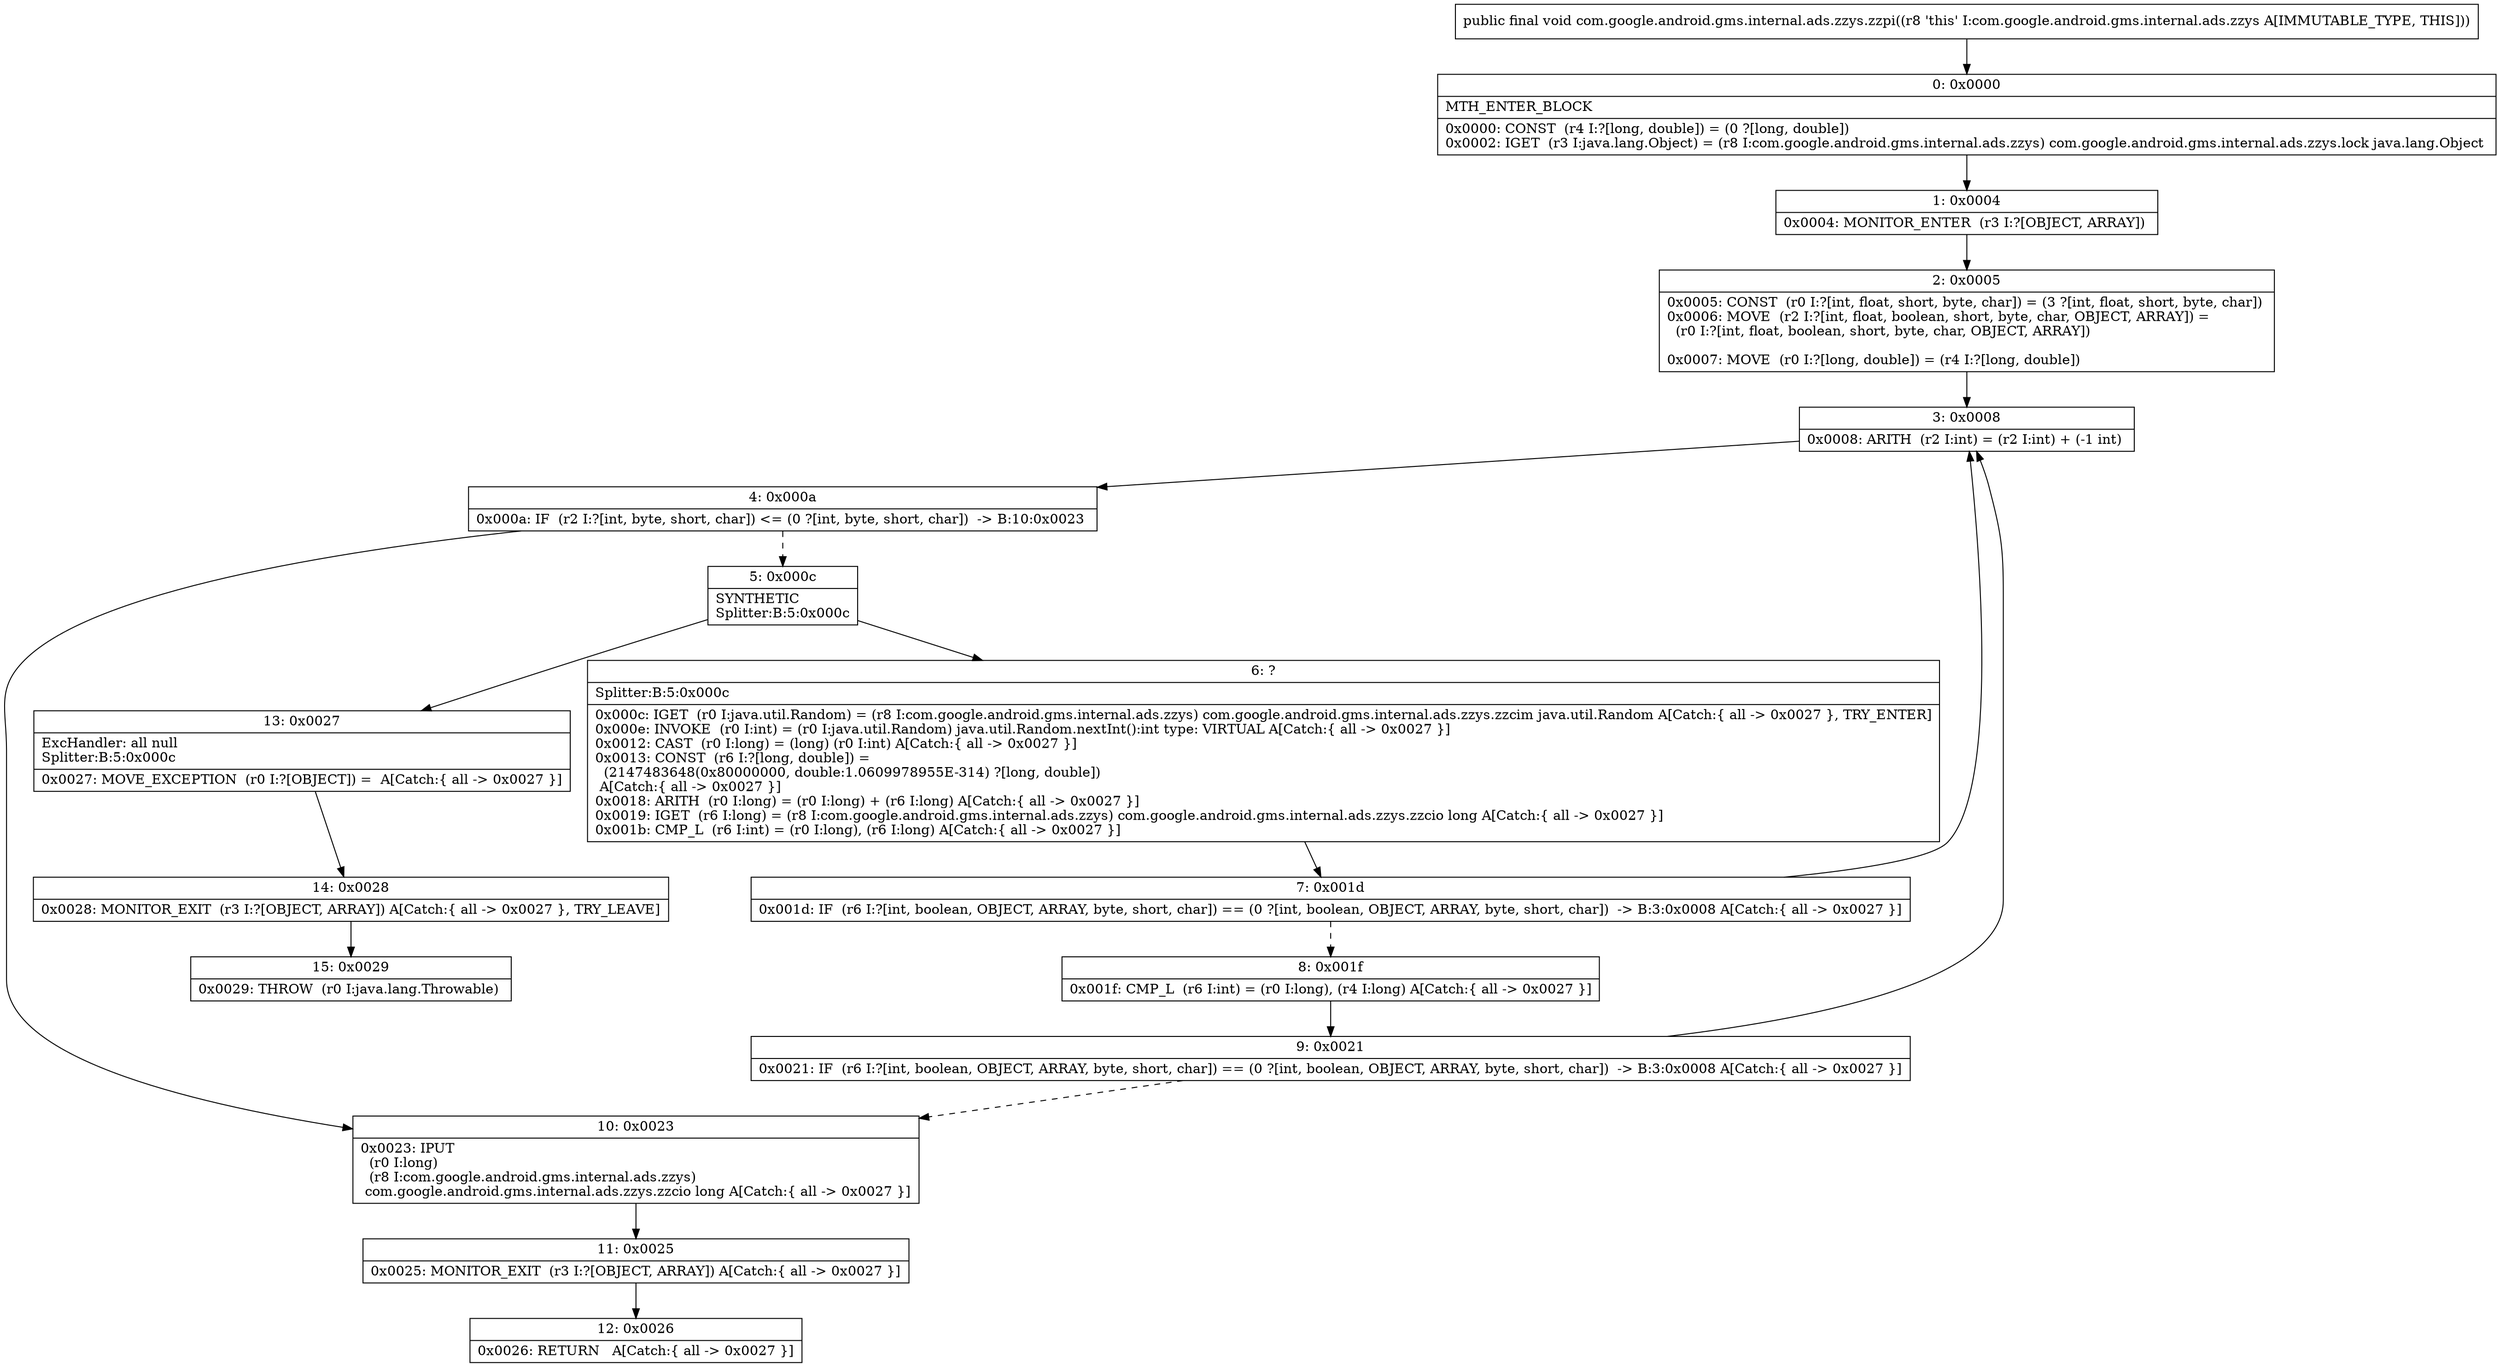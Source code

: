 digraph "CFG forcom.google.android.gms.internal.ads.zzys.zzpi()V" {
Node_0 [shape=record,label="{0\:\ 0x0000|MTH_ENTER_BLOCK\l|0x0000: CONST  (r4 I:?[long, double]) = (0 ?[long, double]) \l0x0002: IGET  (r3 I:java.lang.Object) = (r8 I:com.google.android.gms.internal.ads.zzys) com.google.android.gms.internal.ads.zzys.lock java.lang.Object \l}"];
Node_1 [shape=record,label="{1\:\ 0x0004|0x0004: MONITOR_ENTER  (r3 I:?[OBJECT, ARRAY]) \l}"];
Node_2 [shape=record,label="{2\:\ 0x0005|0x0005: CONST  (r0 I:?[int, float, short, byte, char]) = (3 ?[int, float, short, byte, char]) \l0x0006: MOVE  (r2 I:?[int, float, boolean, short, byte, char, OBJECT, ARRAY]) = \l  (r0 I:?[int, float, boolean, short, byte, char, OBJECT, ARRAY])\l \l0x0007: MOVE  (r0 I:?[long, double]) = (r4 I:?[long, double]) \l}"];
Node_3 [shape=record,label="{3\:\ 0x0008|0x0008: ARITH  (r2 I:int) = (r2 I:int) + (\-1 int) \l}"];
Node_4 [shape=record,label="{4\:\ 0x000a|0x000a: IF  (r2 I:?[int, byte, short, char]) \<= (0 ?[int, byte, short, char])  \-\> B:10:0x0023 \l}"];
Node_5 [shape=record,label="{5\:\ 0x000c|SYNTHETIC\lSplitter:B:5:0x000c\l}"];
Node_6 [shape=record,label="{6\:\ ?|Splitter:B:5:0x000c\l|0x000c: IGET  (r0 I:java.util.Random) = (r8 I:com.google.android.gms.internal.ads.zzys) com.google.android.gms.internal.ads.zzys.zzcim java.util.Random A[Catch:\{ all \-\> 0x0027 \}, TRY_ENTER]\l0x000e: INVOKE  (r0 I:int) = (r0 I:java.util.Random) java.util.Random.nextInt():int type: VIRTUAL A[Catch:\{ all \-\> 0x0027 \}]\l0x0012: CAST  (r0 I:long) = (long) (r0 I:int) A[Catch:\{ all \-\> 0x0027 \}]\l0x0013: CONST  (r6 I:?[long, double]) = \l  (2147483648(0x80000000, double:1.0609978955E\-314) ?[long, double])\l A[Catch:\{ all \-\> 0x0027 \}]\l0x0018: ARITH  (r0 I:long) = (r0 I:long) + (r6 I:long) A[Catch:\{ all \-\> 0x0027 \}]\l0x0019: IGET  (r6 I:long) = (r8 I:com.google.android.gms.internal.ads.zzys) com.google.android.gms.internal.ads.zzys.zzcio long A[Catch:\{ all \-\> 0x0027 \}]\l0x001b: CMP_L  (r6 I:int) = (r0 I:long), (r6 I:long) A[Catch:\{ all \-\> 0x0027 \}]\l}"];
Node_7 [shape=record,label="{7\:\ 0x001d|0x001d: IF  (r6 I:?[int, boolean, OBJECT, ARRAY, byte, short, char]) == (0 ?[int, boolean, OBJECT, ARRAY, byte, short, char])  \-\> B:3:0x0008 A[Catch:\{ all \-\> 0x0027 \}]\l}"];
Node_8 [shape=record,label="{8\:\ 0x001f|0x001f: CMP_L  (r6 I:int) = (r0 I:long), (r4 I:long) A[Catch:\{ all \-\> 0x0027 \}]\l}"];
Node_9 [shape=record,label="{9\:\ 0x0021|0x0021: IF  (r6 I:?[int, boolean, OBJECT, ARRAY, byte, short, char]) == (0 ?[int, boolean, OBJECT, ARRAY, byte, short, char])  \-\> B:3:0x0008 A[Catch:\{ all \-\> 0x0027 \}]\l}"];
Node_10 [shape=record,label="{10\:\ 0x0023|0x0023: IPUT  \l  (r0 I:long)\l  (r8 I:com.google.android.gms.internal.ads.zzys)\l com.google.android.gms.internal.ads.zzys.zzcio long A[Catch:\{ all \-\> 0x0027 \}]\l}"];
Node_11 [shape=record,label="{11\:\ 0x0025|0x0025: MONITOR_EXIT  (r3 I:?[OBJECT, ARRAY]) A[Catch:\{ all \-\> 0x0027 \}]\l}"];
Node_12 [shape=record,label="{12\:\ 0x0026|0x0026: RETURN   A[Catch:\{ all \-\> 0x0027 \}]\l}"];
Node_13 [shape=record,label="{13\:\ 0x0027|ExcHandler: all null\lSplitter:B:5:0x000c\l|0x0027: MOVE_EXCEPTION  (r0 I:?[OBJECT]) =  A[Catch:\{ all \-\> 0x0027 \}]\l}"];
Node_14 [shape=record,label="{14\:\ 0x0028|0x0028: MONITOR_EXIT  (r3 I:?[OBJECT, ARRAY]) A[Catch:\{ all \-\> 0x0027 \}, TRY_LEAVE]\l}"];
Node_15 [shape=record,label="{15\:\ 0x0029|0x0029: THROW  (r0 I:java.lang.Throwable) \l}"];
MethodNode[shape=record,label="{public final void com.google.android.gms.internal.ads.zzys.zzpi((r8 'this' I:com.google.android.gms.internal.ads.zzys A[IMMUTABLE_TYPE, THIS])) }"];
MethodNode -> Node_0;
Node_0 -> Node_1;
Node_1 -> Node_2;
Node_2 -> Node_3;
Node_3 -> Node_4;
Node_4 -> Node_5[style=dashed];
Node_4 -> Node_10;
Node_5 -> Node_6;
Node_5 -> Node_13;
Node_6 -> Node_7;
Node_7 -> Node_3;
Node_7 -> Node_8[style=dashed];
Node_8 -> Node_9;
Node_9 -> Node_3;
Node_9 -> Node_10[style=dashed];
Node_10 -> Node_11;
Node_11 -> Node_12;
Node_13 -> Node_14;
Node_14 -> Node_15;
}

